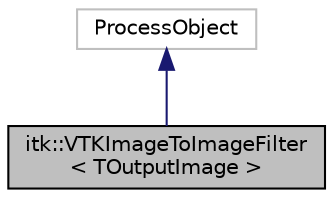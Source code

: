 digraph "itk::VTKImageToImageFilter&lt; TOutputImage &gt;"
{
  edge [fontname="Helvetica",fontsize="10",labelfontname="Helvetica",labelfontsize="10"];
  node [fontname="Helvetica",fontsize="10",shape=record];
  Node1 [label="itk::VTKImageToImageFilter\l\< TOutputImage \>",height=0.2,width=0.4,color="black", fillcolor="grey75", style="filled", fontcolor="black"];
  Node2 -> Node1 [dir="back",color="midnightblue",fontsize="10",style="solid",fontname="Helvetica"];
  Node2 [label="ProcessObject",height=0.2,width=0.4,color="grey75", fillcolor="white", style="filled"];
}
